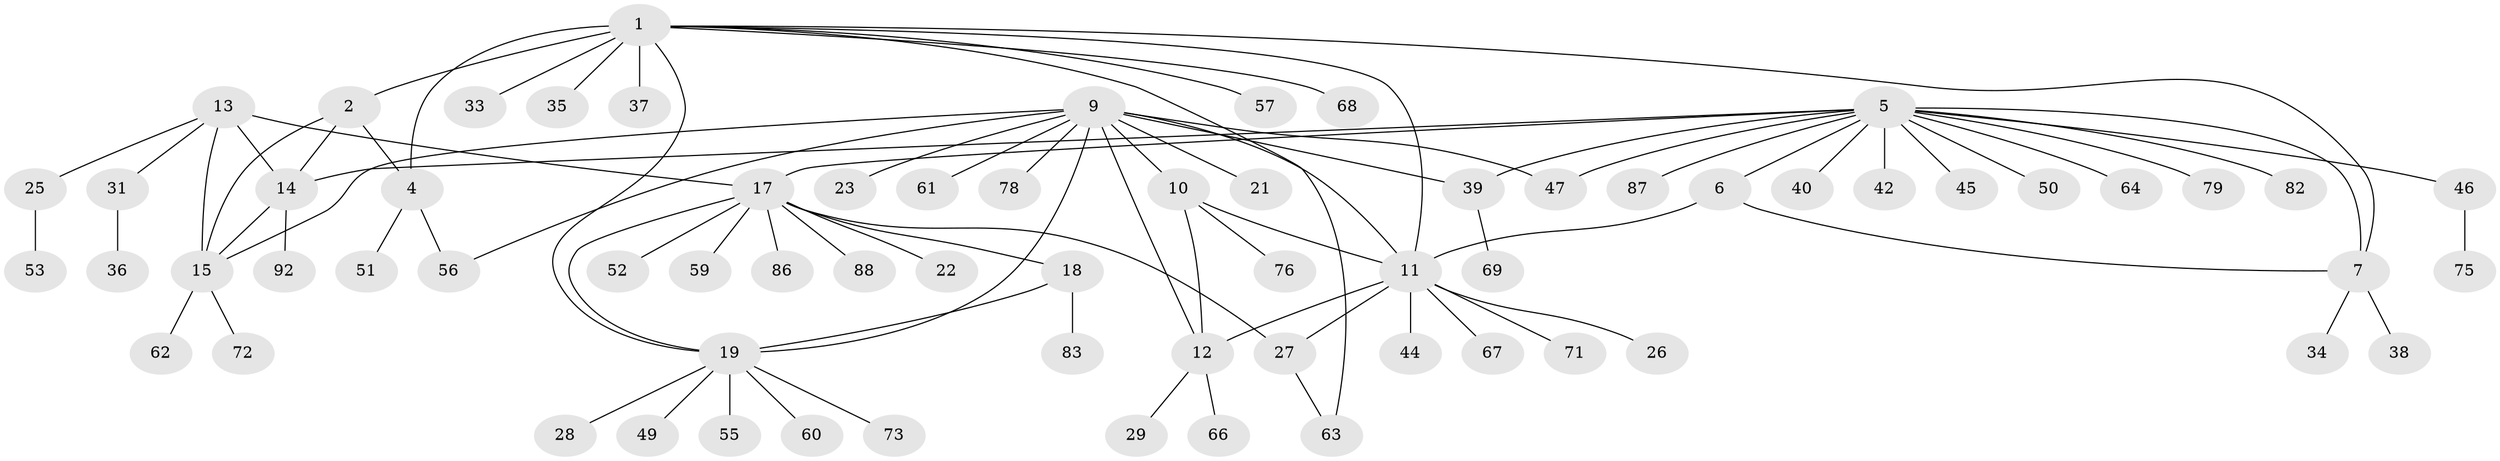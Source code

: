 // original degree distribution, {7: 0.043478260869565216, 5: 0.043478260869565216, 8: 0.03260869565217391, 6: 0.021739130434782608, 4: 0.043478260869565216, 12: 0.021739130434782608, 13: 0.010869565217391304, 11: 0.010869565217391304, 1: 0.6304347826086957, 2: 0.09782608695652174, 3: 0.043478260869565216}
// Generated by graph-tools (version 1.1) at 2025/42/03/06/25 10:42:11]
// undirected, 69 vertices, 87 edges
graph export_dot {
graph [start="1"]
  node [color=gray90,style=filled];
  1 [super="+3"];
  2 [super="+41"];
  4 [super="+30"];
  5 [super="+8"];
  6;
  7 [super="+81"];
  9 [super="+24"];
  10 [super="+77"];
  11 [super="+84"];
  12 [super="+48"];
  13 [super="+54"];
  14 [super="+16"];
  15 [super="+32"];
  17 [super="+80"];
  18;
  19 [super="+20"];
  21;
  22;
  23 [super="+43"];
  25 [super="+65"];
  26;
  27;
  28;
  29;
  31;
  33;
  34;
  35;
  36;
  37;
  38;
  39 [super="+58"];
  40 [super="+91"];
  42;
  44;
  45;
  46 [super="+90"];
  47;
  49;
  50;
  51;
  52;
  53 [super="+89"];
  55;
  56;
  57;
  59;
  60;
  61 [super="+85"];
  62;
  63 [super="+74"];
  64 [super="+70"];
  66;
  67;
  68;
  69;
  71;
  72;
  73;
  75;
  76;
  78;
  79;
  82;
  83;
  86;
  87;
  88;
  92;
  1 -- 2 [weight=2];
  1 -- 4 [weight=2];
  1 -- 11;
  1 -- 19;
  1 -- 37;
  1 -- 57;
  1 -- 33;
  1 -- 35;
  1 -- 68;
  1 -- 7;
  1 -- 63;
  2 -- 4;
  2 -- 14;
  2 -- 15;
  4 -- 51;
  4 -- 56;
  5 -- 6 [weight=2];
  5 -- 7 [weight=2];
  5 -- 14;
  5 -- 17;
  5 -- 42;
  5 -- 82;
  5 -- 64;
  5 -- 39;
  5 -- 40;
  5 -- 45;
  5 -- 46;
  5 -- 47;
  5 -- 79;
  5 -- 50;
  5 -- 87;
  6 -- 7;
  6 -- 11;
  7 -- 34;
  7 -- 38;
  9 -- 10;
  9 -- 11;
  9 -- 12;
  9 -- 15;
  9 -- 19;
  9 -- 21;
  9 -- 23;
  9 -- 39;
  9 -- 47;
  9 -- 56;
  9 -- 61;
  9 -- 78;
  10 -- 11;
  10 -- 12;
  10 -- 76;
  11 -- 12;
  11 -- 26;
  11 -- 27;
  11 -- 44;
  11 -- 67;
  11 -- 71;
  12 -- 29;
  12 -- 66;
  13 -- 14 [weight=2];
  13 -- 15;
  13 -- 17;
  13 -- 25;
  13 -- 31;
  14 -- 15 [weight=2];
  14 -- 92;
  15 -- 62;
  15 -- 72;
  17 -- 18;
  17 -- 19 [weight=2];
  17 -- 22;
  17 -- 27;
  17 -- 52;
  17 -- 59;
  17 -- 86;
  17 -- 88;
  18 -- 19 [weight=2];
  18 -- 83;
  19 -- 73;
  19 -- 28;
  19 -- 49;
  19 -- 55;
  19 -- 60;
  25 -- 53;
  27 -- 63;
  31 -- 36;
  39 -- 69;
  46 -- 75;
}
